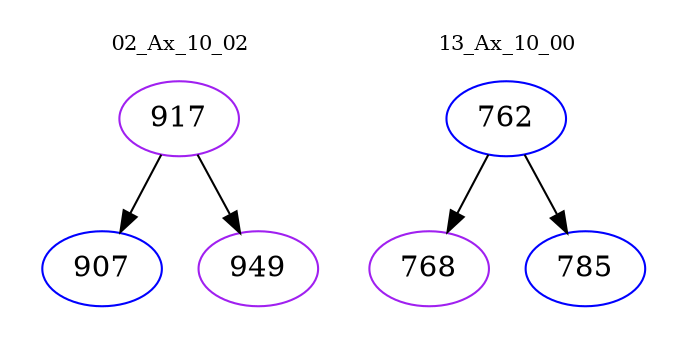 digraph{
subgraph cluster_0 {
color = white
label = "02_Ax_10_02";
fontsize=10;
T0_917 [label="917", color="purple"]
T0_917 -> T0_907 [color="black"]
T0_907 [label="907", color="blue"]
T0_917 -> T0_949 [color="black"]
T0_949 [label="949", color="purple"]
}
subgraph cluster_1 {
color = white
label = "13_Ax_10_00";
fontsize=10;
T1_762 [label="762", color="blue"]
T1_762 -> T1_768 [color="black"]
T1_768 [label="768", color="purple"]
T1_762 -> T1_785 [color="black"]
T1_785 [label="785", color="blue"]
}
}
